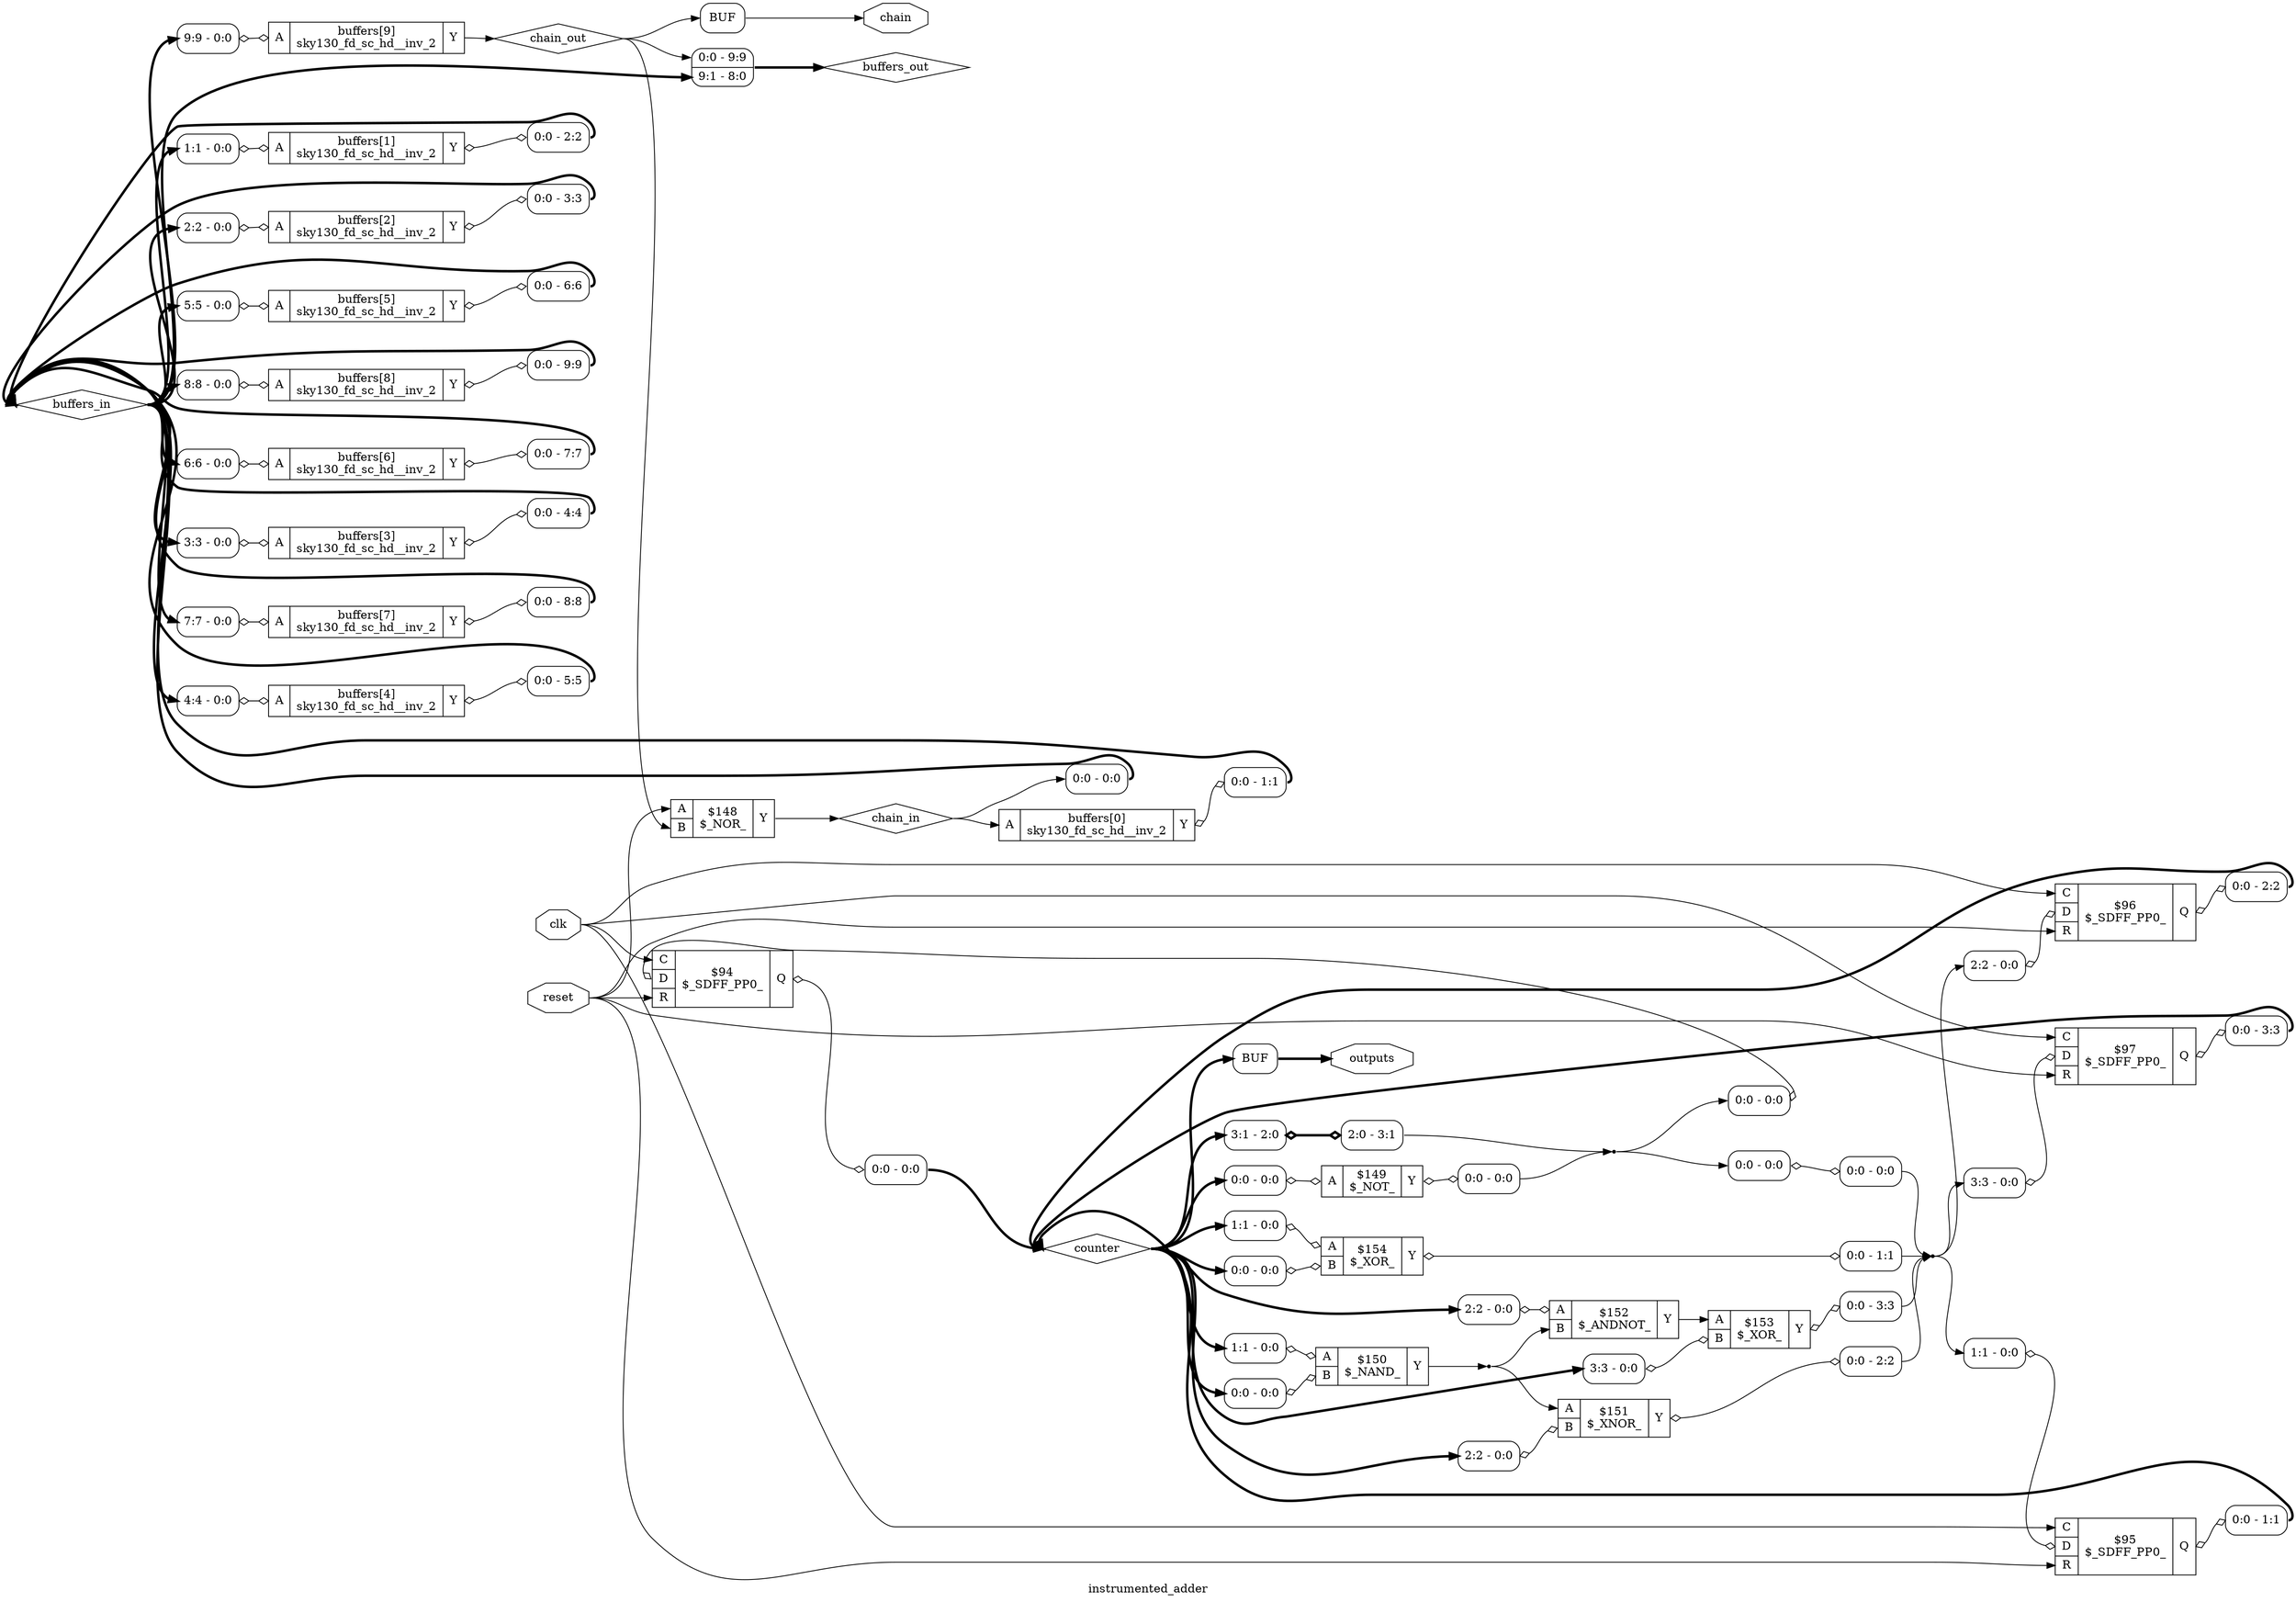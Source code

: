 digraph "instrumented_adder" {
label="instrumented_adder";
rankdir="LR";
remincross=true;
n5 [ shape=diamond, label="buffers_in", color="black", fontcolor="black" ];
n6 [ shape=diamond, label="buffers_out", color="black", fontcolor="black" ];
n7 [ shape=octagon, label="chain", color="black", fontcolor="black" ];
n8 [ shape=diamond, label="chain_in", color="black", fontcolor="black" ];
n9 [ shape=diamond, label="chain_out", color="black", fontcolor="black" ];
n10 [ shape=octagon, label="clk", color="black", fontcolor="black" ];
n11 [ shape=diamond, label="counter", color="black", fontcolor="black" ];
n12 [ shape=octagon, label="outputs", color="black", fontcolor="black" ];
n13 [ shape=octagon, label="reset", color="black", fontcolor="black" ];
c17 [ shape=record, label="{{<p14> A|<p15> B}|$148\n$_NOR_|{<p16> Y}}" ];
c18 [ shape=record, label="{{<p14> A}|$149\n$_NOT_|{<p16> Y}}" ];
x0 [ shape=record, style=rounded, label="<s0> 0:0 - 0:0 " ];
x0:e -> c18:p14:w [arrowhead=odiamond, arrowtail=odiamond, dir=both, color="black", label=""];
x1 [ shape=record, style=rounded, label="<s0> 0:0 - 0:0 " ];
c18:p16:e -> x1:w [arrowhead=odiamond, arrowtail=odiamond, dir=both, color="black", label=""];
c19 [ shape=record, label="{{<p14> A|<p15> B}|$150\n$_NAND_|{<p16> Y}}" ];
x2 [ shape=record, style=rounded, label="<s0> 1:1 - 0:0 " ];
x2:e -> c19:p14:w [arrowhead=odiamond, arrowtail=odiamond, dir=both, color="black", label=""];
x3 [ shape=record, style=rounded, label="<s0> 0:0 - 0:0 " ];
x3:e -> c19:p15:w [arrowhead=odiamond, arrowtail=odiamond, dir=both, color="black", label=""];
c20 [ shape=record, label="{{<p14> A|<p15> B}|$151\n$_XNOR_|{<p16> Y}}" ];
x4 [ shape=record, style=rounded, label="<s0> 2:2 - 0:0 " ];
x4:e -> c20:p15:w [arrowhead=odiamond, arrowtail=odiamond, dir=both, color="black", label=""];
x5 [ shape=record, style=rounded, label="<s0> 0:0 - 2:2 " ];
c20:p16:e -> x5:w [arrowhead=odiamond, arrowtail=odiamond, dir=both, color="black", label=""];
c21 [ shape=record, label="{{<p14> A|<p15> B}|$152\n$_ANDNOT_|{<p16> Y}}" ];
x6 [ shape=record, style=rounded, label="<s0> 2:2 - 0:0 " ];
x6:e -> c21:p14:w [arrowhead=odiamond, arrowtail=odiamond, dir=both, color="black", label=""];
c22 [ shape=record, label="{{<p14> A|<p15> B}|$153\n$_XOR_|{<p16> Y}}" ];
x7 [ shape=record, style=rounded, label="<s0> 3:3 - 0:0 " ];
x7:e -> c22:p15:w [arrowhead=odiamond, arrowtail=odiamond, dir=both, color="black", label=""];
x8 [ shape=record, style=rounded, label="<s0> 0:0 - 3:3 " ];
c22:p16:e -> x8:w [arrowhead=odiamond, arrowtail=odiamond, dir=both, color="black", label=""];
c23 [ shape=record, label="{{<p14> A|<p15> B}|$154\n$_XOR_|{<p16> Y}}" ];
x9 [ shape=record, style=rounded, label="<s0> 1:1 - 0:0 " ];
x9:e -> c23:p14:w [arrowhead=odiamond, arrowtail=odiamond, dir=both, color="black", label=""];
x10 [ shape=record, style=rounded, label="<s0> 0:0 - 0:0 " ];
x10:e -> c23:p15:w [arrowhead=odiamond, arrowtail=odiamond, dir=both, color="black", label=""];
x11 [ shape=record, style=rounded, label="<s0> 0:0 - 1:1 " ];
c23:p16:e -> x11:w [arrowhead=odiamond, arrowtail=odiamond, dir=both, color="black", label=""];
c28 [ shape=record, label="{{<p24> C|<p25> D|<p26> R}|$94\n$_SDFF_PP0_|{<p27> Q}}" ];
x12 [ shape=record, style=rounded, label="<s0> 0:0 - 0:0 " ];
x12:e -> c28:p25:w [arrowhead=odiamond, arrowtail=odiamond, dir=both, color="black", label=""];
x13 [ shape=record, style=rounded, label="<s0> 0:0 - 0:0 " ];
c28:p27:e -> x13:w [arrowhead=odiamond, arrowtail=odiamond, dir=both, color="black", label=""];
c29 [ shape=record, label="{{<p24> C|<p25> D|<p26> R}|$95\n$_SDFF_PP0_|{<p27> Q}}" ];
x14 [ shape=record, style=rounded, label="<s0> 1:1 - 0:0 " ];
x14:e -> c29:p25:w [arrowhead=odiamond, arrowtail=odiamond, dir=both, color="black", label=""];
x15 [ shape=record, style=rounded, label="<s0> 0:0 - 1:1 " ];
c29:p27:e -> x15:w [arrowhead=odiamond, arrowtail=odiamond, dir=both, color="black", label=""];
c30 [ shape=record, label="{{<p24> C|<p25> D|<p26> R}|$96\n$_SDFF_PP0_|{<p27> Q}}" ];
x16 [ shape=record, style=rounded, label="<s0> 2:2 - 0:0 " ];
x16:e -> c30:p25:w [arrowhead=odiamond, arrowtail=odiamond, dir=both, color="black", label=""];
x17 [ shape=record, style=rounded, label="<s0> 0:0 - 2:2 " ];
c30:p27:e -> x17:w [arrowhead=odiamond, arrowtail=odiamond, dir=both, color="black", label=""];
c31 [ shape=record, label="{{<p24> C|<p25> D|<p26> R}|$97\n$_SDFF_PP0_|{<p27> Q}}" ];
x18 [ shape=record, style=rounded, label="<s0> 3:3 - 0:0 " ];
x18:e -> c31:p25:w [arrowhead=odiamond, arrowtail=odiamond, dir=both, color="black", label=""];
x19 [ shape=record, style=rounded, label="<s0> 0:0 - 3:3 " ];
c31:p27:e -> x19:w [arrowhead=odiamond, arrowtail=odiamond, dir=both, color="black", label=""];
c32 [ shape=record, label="{{<p14> A}|buffers[0]\nsky130_fd_sc_hd__inv_2|{<p16> Y}}" ];
x20 [ shape=record, style=rounded, label="<s0> 0:0 - 1:1 " ];
c32:p16:e -> x20:w [arrowhead=odiamond, arrowtail=odiamond, dir=both, color="black", label=""];
c33 [ shape=record, label="{{<p14> A}|buffers[1]\nsky130_fd_sc_hd__inv_2|{<p16> Y}}" ];
x21 [ shape=record, style=rounded, label="<s0> 1:1 - 0:0 " ];
x21:e -> c33:p14:w [arrowhead=odiamond, arrowtail=odiamond, dir=both, color="black", label=""];
x22 [ shape=record, style=rounded, label="<s0> 0:0 - 2:2 " ];
c33:p16:e -> x22:w [arrowhead=odiamond, arrowtail=odiamond, dir=both, color="black", label=""];
c34 [ shape=record, label="{{<p14> A}|buffers[2]\nsky130_fd_sc_hd__inv_2|{<p16> Y}}" ];
x23 [ shape=record, style=rounded, label="<s0> 2:2 - 0:0 " ];
x23:e -> c34:p14:w [arrowhead=odiamond, arrowtail=odiamond, dir=both, color="black", label=""];
x24 [ shape=record, style=rounded, label="<s0> 0:0 - 3:3 " ];
c34:p16:e -> x24:w [arrowhead=odiamond, arrowtail=odiamond, dir=both, color="black", label=""];
c35 [ shape=record, label="{{<p14> A}|buffers[3]\nsky130_fd_sc_hd__inv_2|{<p16> Y}}" ];
x25 [ shape=record, style=rounded, label="<s0> 3:3 - 0:0 " ];
x25:e -> c35:p14:w [arrowhead=odiamond, arrowtail=odiamond, dir=both, color="black", label=""];
x26 [ shape=record, style=rounded, label="<s0> 0:0 - 4:4 " ];
c35:p16:e -> x26:w [arrowhead=odiamond, arrowtail=odiamond, dir=both, color="black", label=""];
c36 [ shape=record, label="{{<p14> A}|buffers[4]\nsky130_fd_sc_hd__inv_2|{<p16> Y}}" ];
x27 [ shape=record, style=rounded, label="<s0> 4:4 - 0:0 " ];
x27:e -> c36:p14:w [arrowhead=odiamond, arrowtail=odiamond, dir=both, color="black", label=""];
x28 [ shape=record, style=rounded, label="<s0> 0:0 - 5:5 " ];
c36:p16:e -> x28:w [arrowhead=odiamond, arrowtail=odiamond, dir=both, color="black", label=""];
c37 [ shape=record, label="{{<p14> A}|buffers[5]\nsky130_fd_sc_hd__inv_2|{<p16> Y}}" ];
x29 [ shape=record, style=rounded, label="<s0> 5:5 - 0:0 " ];
x29:e -> c37:p14:w [arrowhead=odiamond, arrowtail=odiamond, dir=both, color="black", label=""];
x30 [ shape=record, style=rounded, label="<s0> 0:0 - 6:6 " ];
c37:p16:e -> x30:w [arrowhead=odiamond, arrowtail=odiamond, dir=both, color="black", label=""];
c38 [ shape=record, label="{{<p14> A}|buffers[6]\nsky130_fd_sc_hd__inv_2|{<p16> Y}}" ];
x31 [ shape=record, style=rounded, label="<s0> 6:6 - 0:0 " ];
x31:e -> c38:p14:w [arrowhead=odiamond, arrowtail=odiamond, dir=both, color="black", label=""];
x32 [ shape=record, style=rounded, label="<s0> 0:0 - 7:7 " ];
c38:p16:e -> x32:w [arrowhead=odiamond, arrowtail=odiamond, dir=both, color="black", label=""];
c39 [ shape=record, label="{{<p14> A}|buffers[7]\nsky130_fd_sc_hd__inv_2|{<p16> Y}}" ];
x33 [ shape=record, style=rounded, label="<s0> 7:7 - 0:0 " ];
x33:e -> c39:p14:w [arrowhead=odiamond, arrowtail=odiamond, dir=both, color="black", label=""];
x34 [ shape=record, style=rounded, label="<s0> 0:0 - 8:8 " ];
c39:p16:e -> x34:w [arrowhead=odiamond, arrowtail=odiamond, dir=both, color="black", label=""];
c40 [ shape=record, label="{{<p14> A}|buffers[8]\nsky130_fd_sc_hd__inv_2|{<p16> Y}}" ];
x35 [ shape=record, style=rounded, label="<s0> 8:8 - 0:0 " ];
x35:e -> c40:p14:w [arrowhead=odiamond, arrowtail=odiamond, dir=both, color="black", label=""];
x36 [ shape=record, style=rounded, label="<s0> 0:0 - 9:9 " ];
c40:p16:e -> x36:w [arrowhead=odiamond, arrowtail=odiamond, dir=both, color="black", label=""];
c41 [ shape=record, label="{{<p14> A}|buffers[9]\nsky130_fd_sc_hd__inv_2|{<p16> Y}}" ];
x37 [ shape=record, style=rounded, label="<s0> 9:9 - 0:0 " ];
x37:e -> c41:p14:w [arrowhead=odiamond, arrowtail=odiamond, dir=both, color="black", label=""];
x38 [ shape=record, style=rounded, label="<s0> 3:1 - 2:0 " ];
x39 [ shape=record, style=rounded, label="<s0> 2:0 - 3:1 " ];
x38:e -> x39:w [arrowhead=odiamond, arrowtail=odiamond, dir=both, color="black", style="setlinewidth(3)", label=""];
x40 [ shape=record, style=rounded, label="<s0> 0:0 - 0:0 " ];
x41 [ shape=record, style=rounded, label="<s0> 0:0 - 0:0 " ];
x40:e -> x41:w [arrowhead=odiamond, arrowtail=odiamond, dir=both, color="black", label=""];
x42 [ shape=record, style=rounded, label="<s0> 0:0 - 0:0 " ];
x43 [ shape=record, style=rounded, label="<s1> 0:0 - 9:9 |<s0> 9:1 - 8:0 " ];
x44 [shape=box, style=rounded, label="BUF"];
x45 [shape=box, style=rounded, label="BUF"];
n1 [ shape=point ];
c19:p16:e -> n1:w [color="black", label=""];
n1:e -> c20:p14:w [color="black", label=""];
n1:e -> c21:p15:w [color="black", label=""];
n10:e -> c28:p24:w [color="black", label=""];
n10:e -> c29:p24:w [color="black", label=""];
n10:e -> c30:p24:w [color="black", label=""];
n10:e -> c31:p24:w [color="black", label=""];
x13:s0:e -> n11:w [color="black", style="setlinewidth(3)", label=""];
x15:s0:e -> n11:w [color="black", style="setlinewidth(3)", label=""];
x17:s0:e -> n11:w [color="black", style="setlinewidth(3)", label=""];
x19:s0:e -> n11:w [color="black", style="setlinewidth(3)", label=""];
n11:e -> x0:s0:w [color="black", style="setlinewidth(3)", label=""];
n11:e -> x10:s0:w [color="black", style="setlinewidth(3)", label=""];
n11:e -> x2:s0:w [color="black", style="setlinewidth(3)", label=""];
n11:e -> x38:s0:w [color="black", style="setlinewidth(3)", label=""];
n11:e -> x3:s0:w [color="black", style="setlinewidth(3)", label=""];
n11:e -> x45:w:w [color="black", style="setlinewidth(3)", label=""];
n11:e -> x4:s0:w [color="black", style="setlinewidth(3)", label=""];
n11:e -> x6:s0:w [color="black", style="setlinewidth(3)", label=""];
n11:e -> x7:s0:w [color="black", style="setlinewidth(3)", label=""];
n11:e -> x9:s0:w [color="black", style="setlinewidth(3)", label=""];
x45:e:e -> n12:w [color="black", style="setlinewidth(3)", label=""];
n13:e -> c17:p14:w [color="black", label=""];
n13:e -> c28:p26:w [color="black", label=""];
n13:e -> c29:p26:w [color="black", label=""];
n13:e -> c30:p26:w [color="black", label=""];
n13:e -> c31:p26:w [color="black", label=""];
c21:p16:e -> c22:p14:w [color="black", label=""];
n3 [ shape=point ];
x1:s0:e -> n3:w [color="black", label=""];
x39:s0:e -> n3:w [color="black", label=""];
n3:e -> x12:s0:w [color="black", label=""];
n3:e -> x40:s0:w [color="black", label=""];
n4 [ shape=point ];
x11:s0:e -> n4:w [color="black", label=""];
x41:s0:e -> n4:w [color="black", label=""];
x5:s0:e -> n4:w [color="black", label=""];
x8:s0:e -> n4:w [color="black", label=""];
n4:e -> x14:s0:w [color="black", label=""];
n4:e -> x16:s0:w [color="black", label=""];
n4:e -> x18:s0:w [color="black", label=""];
x20:s0:e -> n5:w [color="black", style="setlinewidth(3)", label=""];
x22:s0:e -> n5:w [color="black", style="setlinewidth(3)", label=""];
x24:s0:e -> n5:w [color="black", style="setlinewidth(3)", label=""];
x26:s0:e -> n5:w [color="black", style="setlinewidth(3)", label=""];
x28:s0:e -> n5:w [color="black", style="setlinewidth(3)", label=""];
x30:s0:e -> n5:w [color="black", style="setlinewidth(3)", label=""];
x32:s0:e -> n5:w [color="black", style="setlinewidth(3)", label=""];
x34:s0:e -> n5:w [color="black", style="setlinewidth(3)", label=""];
x36:s0:e -> n5:w [color="black", style="setlinewidth(3)", label=""];
x42:s0:e -> n5:w [color="black", style="setlinewidth(3)", label=""];
n5:e -> x21:s0:w [color="black", style="setlinewidth(3)", label=""];
n5:e -> x23:s0:w [color="black", style="setlinewidth(3)", label=""];
n5:e -> x25:s0:w [color="black", style="setlinewidth(3)", label=""];
n5:e -> x27:s0:w [color="black", style="setlinewidth(3)", label=""];
n5:e -> x29:s0:w [color="black", style="setlinewidth(3)", label=""];
n5:e -> x31:s0:w [color="black", style="setlinewidth(3)", label=""];
n5:e -> x33:s0:w [color="black", style="setlinewidth(3)", label=""];
n5:e -> x35:s0:w [color="black", style="setlinewidth(3)", label=""];
n5:e -> x37:s0:w [color="black", style="setlinewidth(3)", label=""];
n5:e -> x43:s0:w [color="black", style="setlinewidth(3)", label=""];
x43:e -> n6:w [color="black", style="setlinewidth(3)", label=""];
x44:e:e -> n7:w [color="black", label=""];
c17:p16:e -> n8:w [color="black", label=""];
n8:e -> c32:p14:w [color="black", label=""];
n8:e -> x42:w [color="black", label=""];
c41:p16:e -> n9:w [color="black", label=""];
n9:e -> c17:p15:w [color="black", label=""];
n9:e -> x43:s1:w [color="black", label=""];
n9:e -> x44:w:w [color="black", label=""];
}
